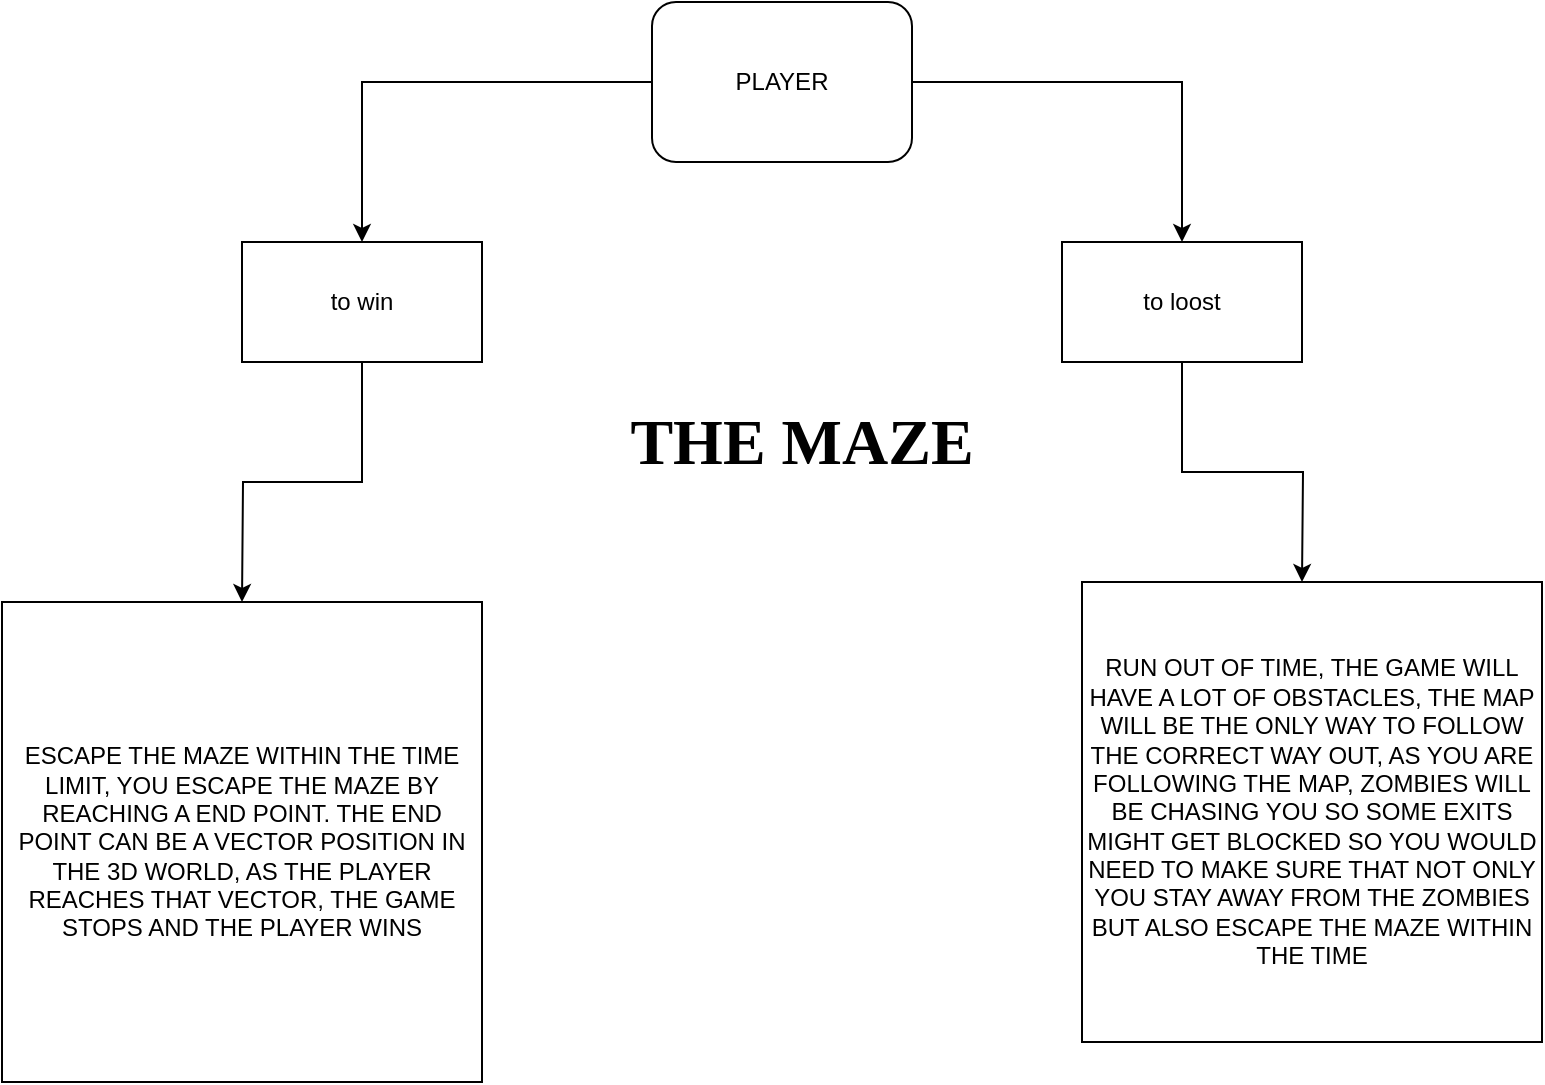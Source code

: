 <mxfile version="13.6.4" type="github">
  <diagram id="TYIerCYk-YZk8FHapsdT" name="Page-1">
    <mxGraphModel dx="1422" dy="914" grid="1" gridSize="10" guides="1" tooltips="1" connect="1" arrows="1" fold="1" page="1" pageScale="1" pageWidth="1100" pageHeight="850" math="0" shadow="0">
      <root>
        <mxCell id="0" />
        <mxCell id="1" parent="0" />
        <mxCell id="TlGTppQdvmVBfOQzcZWs-2" style="edgeStyle=orthogonalEdgeStyle;rounded=0;orthogonalLoop=1;jettySize=auto;html=1;entryX=0.5;entryY=0;entryDx=0;entryDy=0;" edge="1" parent="1" source="TlGTppQdvmVBfOQzcZWs-1" target="TlGTppQdvmVBfOQzcZWs-4">
          <mxGeometry relative="1" as="geometry">
            <mxPoint x="340" y="330" as="targetPoint" />
          </mxGeometry>
        </mxCell>
        <mxCell id="TlGTppQdvmVBfOQzcZWs-3" style="edgeStyle=orthogonalEdgeStyle;rounded=0;orthogonalLoop=1;jettySize=auto;html=1;entryX=0.5;entryY=0;entryDx=0;entryDy=0;" edge="1" parent="1" source="TlGTppQdvmVBfOQzcZWs-1" target="TlGTppQdvmVBfOQzcZWs-7">
          <mxGeometry relative="1" as="geometry">
            <mxPoint x="760" y="310" as="targetPoint" />
          </mxGeometry>
        </mxCell>
        <mxCell id="TlGTppQdvmVBfOQzcZWs-1" value="PLAYER" style="rounded=1;whiteSpace=wrap;html=1;" vertex="1" parent="1">
          <mxGeometry x="485" y="80" width="130" height="80" as="geometry" />
        </mxCell>
        <mxCell id="TlGTppQdvmVBfOQzcZWs-11" style="edgeStyle=orthogonalEdgeStyle;rounded=0;orthogonalLoop=1;jettySize=auto;html=1;" edge="1" parent="1" source="TlGTppQdvmVBfOQzcZWs-4">
          <mxGeometry relative="1" as="geometry">
            <mxPoint x="280" y="380" as="targetPoint" />
          </mxGeometry>
        </mxCell>
        <mxCell id="TlGTppQdvmVBfOQzcZWs-4" value="to win" style="rounded=0;whiteSpace=wrap;html=1;" vertex="1" parent="1">
          <mxGeometry x="280" y="200" width="120" height="60" as="geometry" />
        </mxCell>
        <mxCell id="TlGTppQdvmVBfOQzcZWs-10" style="edgeStyle=orthogonalEdgeStyle;rounded=0;orthogonalLoop=1;jettySize=auto;html=1;" edge="1" parent="1" source="TlGTppQdvmVBfOQzcZWs-7">
          <mxGeometry relative="1" as="geometry">
            <mxPoint x="810" y="370" as="targetPoint" />
          </mxGeometry>
        </mxCell>
        <mxCell id="TlGTppQdvmVBfOQzcZWs-7" value="to loost" style="rounded=0;whiteSpace=wrap;html=1;" vertex="1" parent="1">
          <mxGeometry x="690" y="200" width="120" height="60" as="geometry" />
        </mxCell>
        <mxCell id="TlGTppQdvmVBfOQzcZWs-12" value="ESCAPE THE MAZE WITHIN THE TIME LIMIT, YOU ESCAPE THE MAZE BY REACHING A END POINT. THE END POINT CAN BE A VECTOR POSITION IN THE 3D WORLD, AS THE PLAYER REACHES THAT VECTOR, THE GAME STOPS AND THE PLAYER WINS" style="whiteSpace=wrap;html=1;aspect=fixed;" vertex="1" parent="1">
          <mxGeometry x="160" y="380" width="240" height="240" as="geometry" />
        </mxCell>
        <mxCell id="TlGTppQdvmVBfOQzcZWs-13" value="RUN OUT OF TIME, THE GAME WILL HAVE A LOT OF OBSTACLES, THE MAP WILL BE THE ONLY WAY TO FOLLOW THE CORRECT WAY OUT, AS YOU ARE FOLLOWING THE MAP, ZOMBIES WILL BE CHASING YOU SO SOME EXITS MIGHT GET BLOCKED SO YOU WOULD NEED TO MAKE SURE THAT NOT ONLY YOU STAY AWAY FROM THE ZOMBIES BUT ALSO ESCAPE THE MAZE WITHIN THE TIME" style="whiteSpace=wrap;html=1;aspect=fixed;" vertex="1" parent="1">
          <mxGeometry x="700" y="370" width="230" height="230" as="geometry" />
        </mxCell>
        <mxCell id="TlGTppQdvmVBfOQzcZWs-14" value="&lt;font style=&quot;font-size: 32px&quot; face=&quot;Verdana&quot;&gt;&lt;b&gt;THE MAZE&lt;/b&gt;&lt;/font&gt;" style="text;html=1;strokeColor=none;fillColor=none;align=center;verticalAlign=middle;whiteSpace=wrap;rounded=0;" vertex="1" parent="1">
          <mxGeometry x="440" y="230" width="240" height="140" as="geometry" />
        </mxCell>
      </root>
    </mxGraphModel>
  </diagram>
</mxfile>
